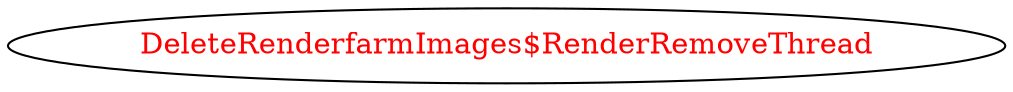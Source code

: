 digraph dependencyGraph {
 concentrate=true;
 ranksep="2.0";
 rankdir="LR"; 
 splines="ortho";
"DeleteRenderfarmImages$RenderRemoveThread" [fontcolor="red"];
}
